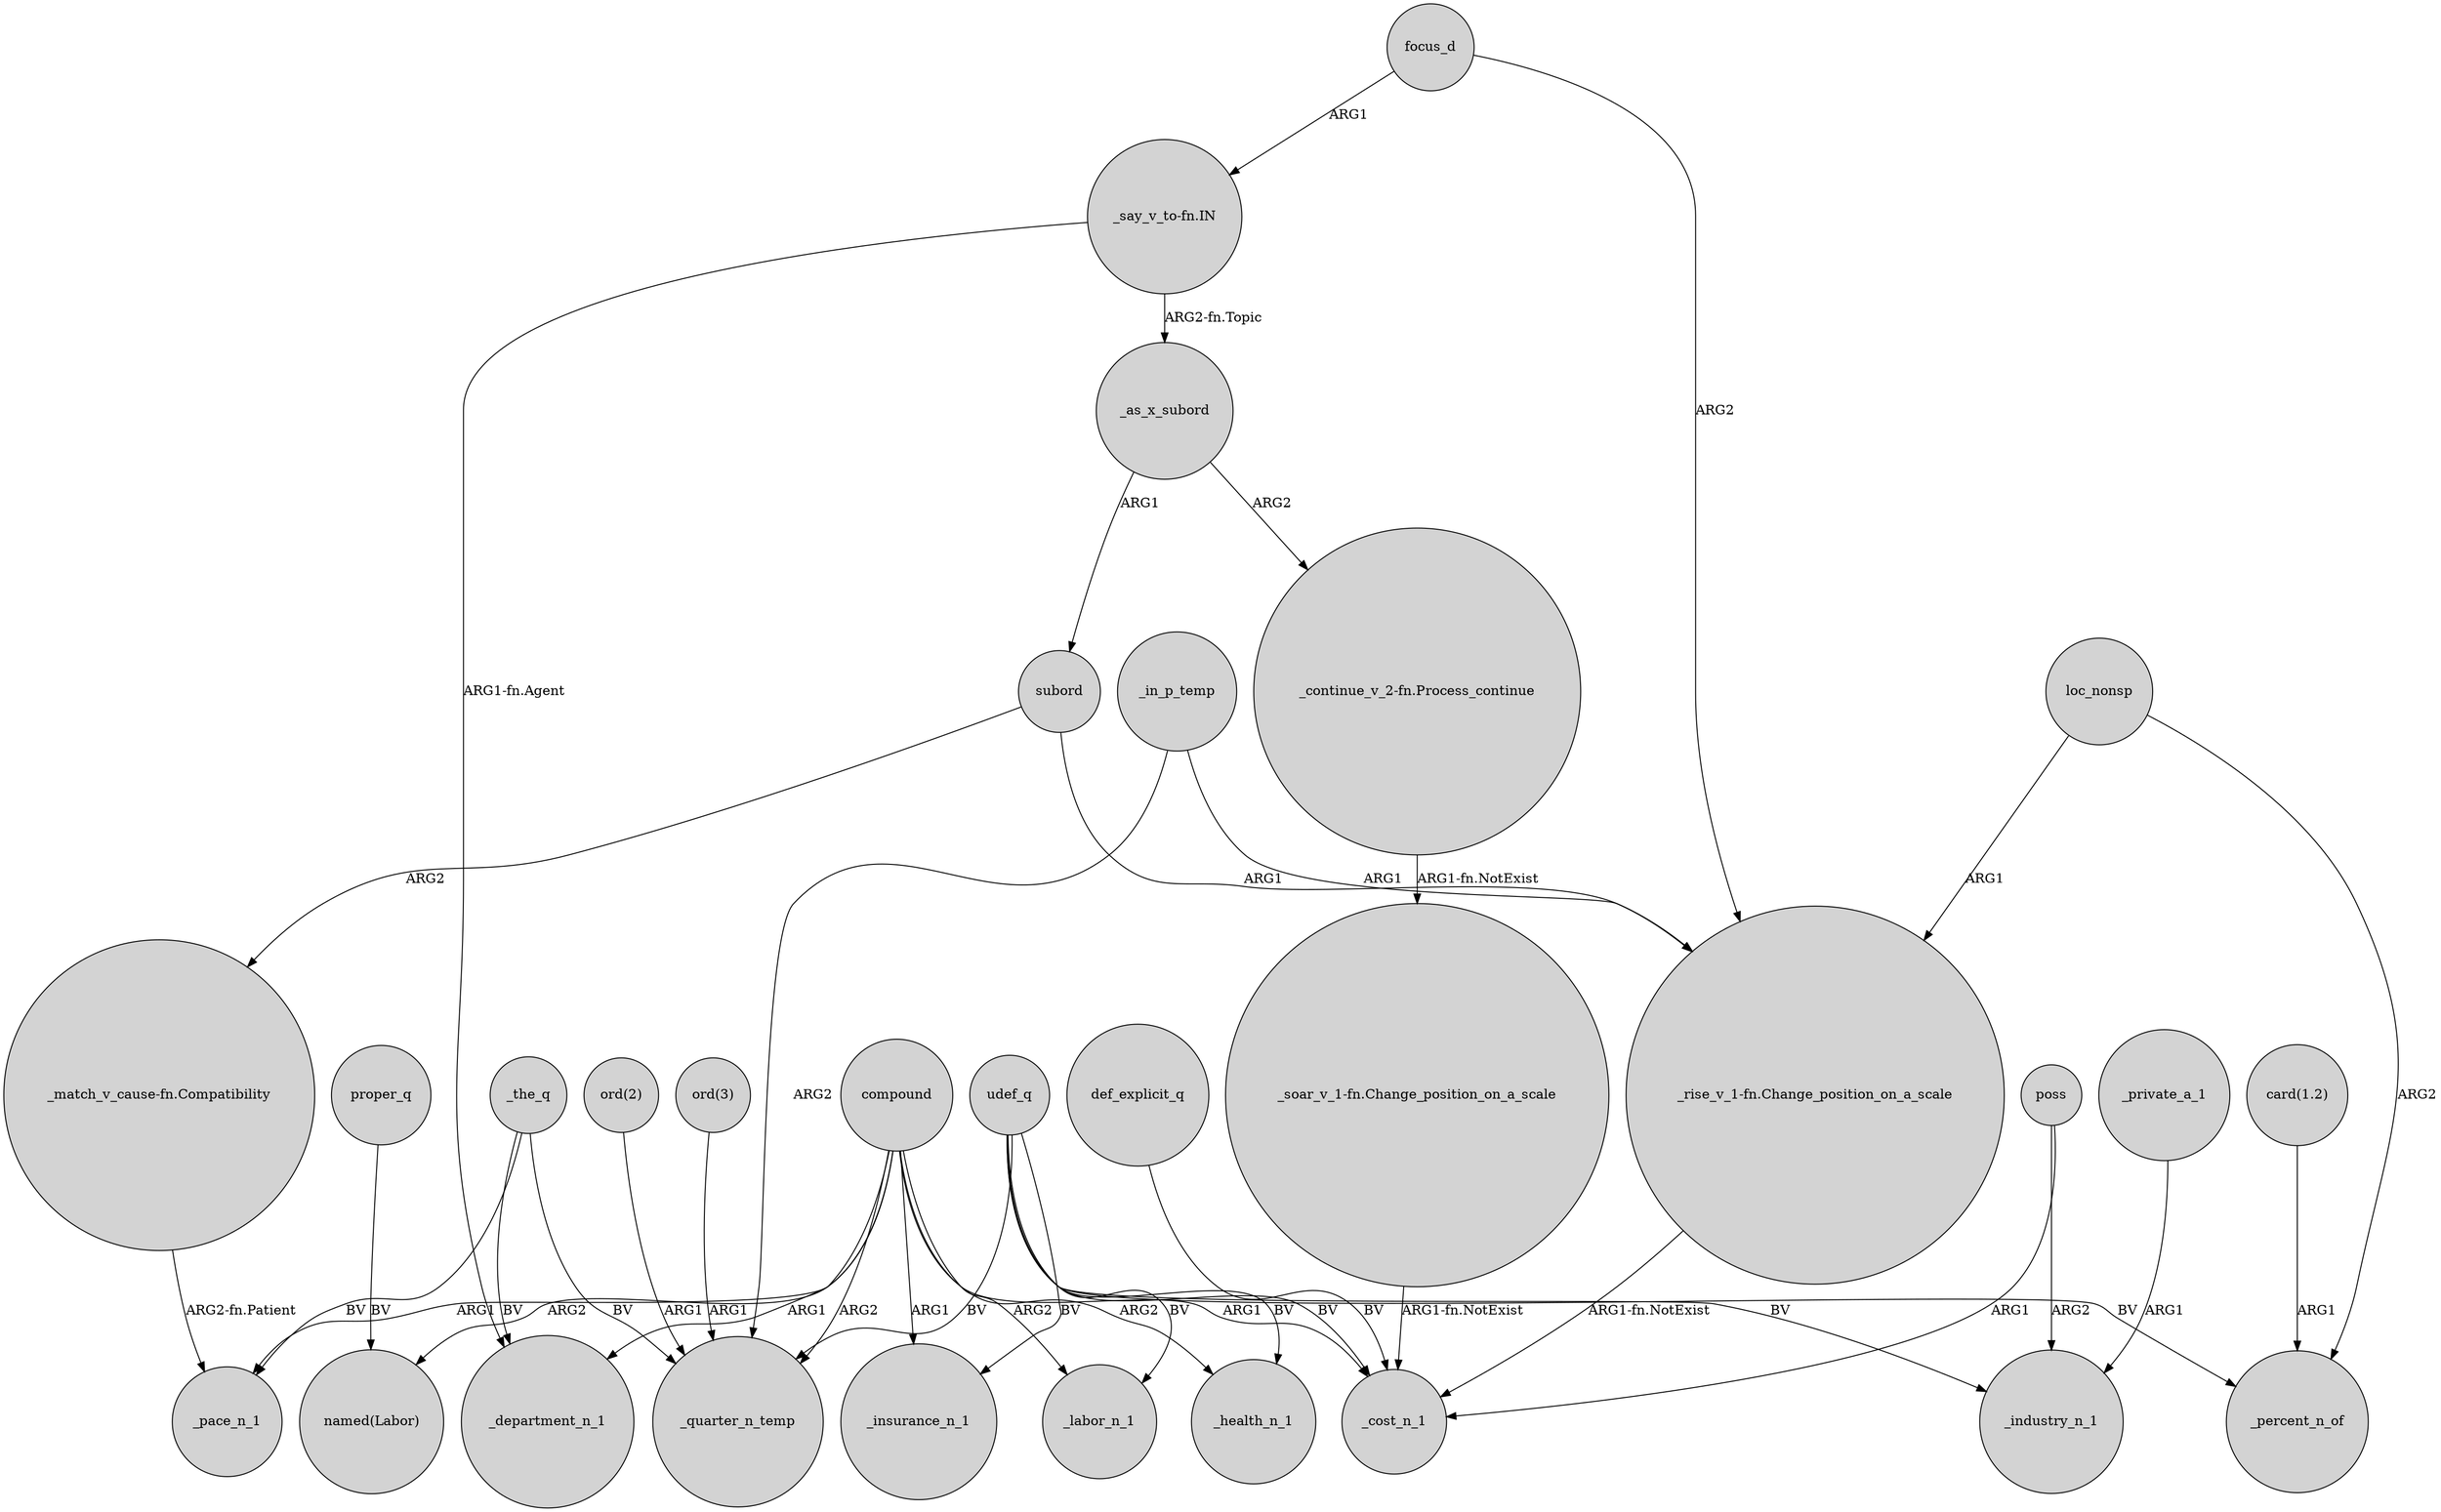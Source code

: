digraph {
	node [shape=circle style=filled]
	_as_x_subord -> subord [label=ARG1]
	"_say_v_to-fn.IN" -> _department_n_1 [label="ARG1-fn.Agent"]
	compound -> _insurance_n_1 [label=ARG1]
	_private_a_1 -> _industry_n_1 [label=ARG1]
	compound -> _quarter_n_temp [label=ARG2]
	"_continue_v_2-fn.Process_continue" -> "_soar_v_1-fn.Change_position_on_a_scale" [label="ARG1-fn.NotExist"]
	udef_q -> _insurance_n_1 [label=BV]
	poss -> _industry_n_1 [label=ARG2]
	_the_q -> _quarter_n_temp [label=BV]
	"ord(2)" -> _quarter_n_temp [label=ARG1]
	_as_x_subord -> "_continue_v_2-fn.Process_continue" [label=ARG2]
	compound -> _labor_n_1 [label=ARG2]
	compound -> _department_n_1 [label=ARG1]
	udef_q -> _cost_n_1 [label=BV]
	_the_q -> _department_n_1 [label=BV]
	_in_p_temp -> _quarter_n_temp [label=ARG2]
	udef_q -> _labor_n_1 [label=BV]
	compound -> _pace_n_1 [label=ARG1]
	compound -> "named(Labor)" [label=ARG2]
	"ord(3)" -> _quarter_n_temp [label=ARG1]
	subord -> "_match_v_cause-fn.Compatibility" [label=ARG2]
	"card(1.2)" -> _percent_n_of [label=ARG1]
	"_match_v_cause-fn.Compatibility" -> _pace_n_1 [label="ARG2-fn.Patient"]
	loc_nonsp -> _percent_n_of [label=ARG2]
	compound -> _health_n_1 [label=ARG2]
	loc_nonsp -> "_rise_v_1-fn.Change_position_on_a_scale" [label=ARG1]
	udef_q -> _health_n_1 [label=BV]
	"_soar_v_1-fn.Change_position_on_a_scale" -> _cost_n_1 [label="ARG1-fn.NotExist"]
	"_rise_v_1-fn.Change_position_on_a_scale" -> _cost_n_1 [label="ARG1-fn.NotExist"]
	"_say_v_to-fn.IN" -> _as_x_subord [label="ARG2-fn.Topic"]
	compound -> _cost_n_1 [label=ARG1]
	_the_q -> _pace_n_1 [label=BV]
	def_explicit_q -> _cost_n_1 [label=BV]
	udef_q -> _percent_n_of [label=BV]
	poss -> _cost_n_1 [label=ARG1]
	subord -> "_rise_v_1-fn.Change_position_on_a_scale" [label=ARG1]
	udef_q -> _quarter_n_temp [label=BV]
	proper_q -> "named(Labor)" [label=BV]
	_in_p_temp -> "_rise_v_1-fn.Change_position_on_a_scale" [label=ARG1]
	udef_q -> _industry_n_1 [label=BV]
	focus_d -> "_rise_v_1-fn.Change_position_on_a_scale" [label=ARG2]
	focus_d -> "_say_v_to-fn.IN" [label=ARG1]
}
